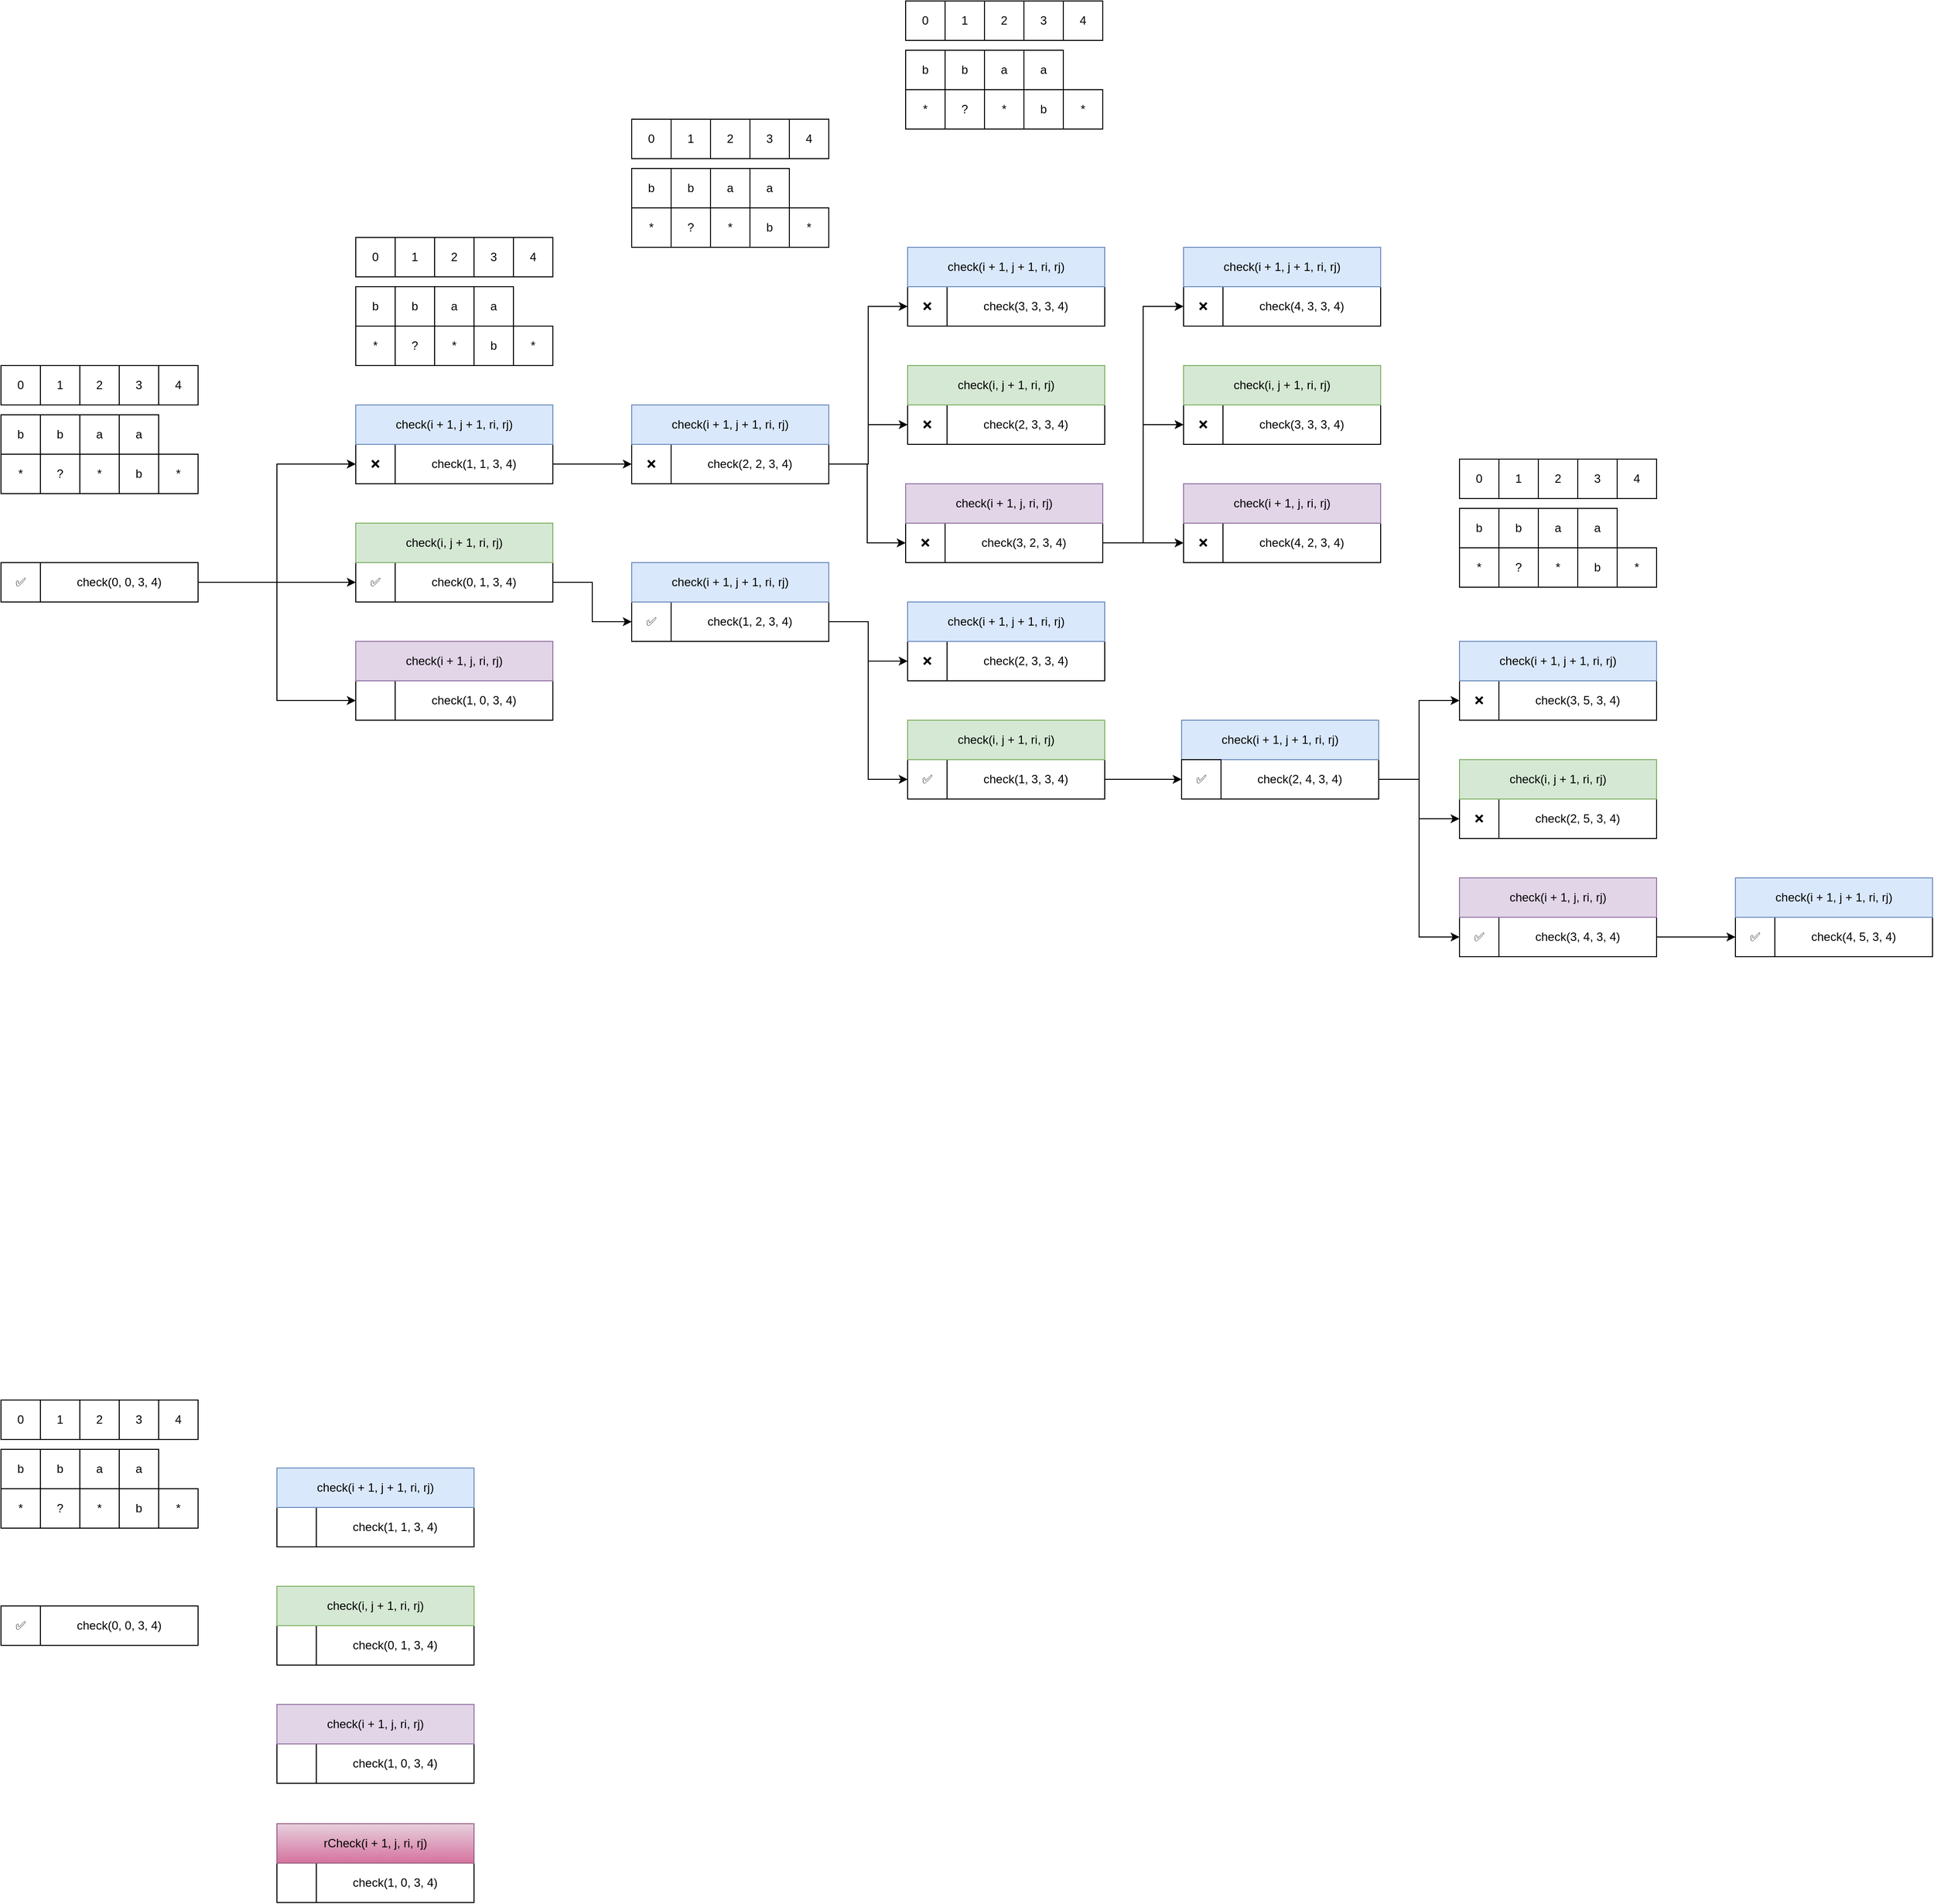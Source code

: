 <mxfile version="12.2.4" pages="1"><diagram id="3fFZJjbYvc-jSyCYeADy" name="Page-1"><mxGraphModel dx="1236" dy="875" grid="1" gridSize="10" guides="1" tooltips="1" connect="1" arrows="1" fold="1" page="1" pageScale="1" pageWidth="827" pageHeight="1169" math="0" shadow="0"><root><mxCell id="0"/><mxCell id="1" parent="0"/><mxCell id="171" style="edgeStyle=orthogonalEdgeStyle;rounded=0;orthogonalLoop=1;jettySize=auto;html=1;exitX=1;exitY=0.5;exitDx=0;exitDy=0;entryX=0;entryY=0.5;entryDx=0;entryDy=0;" edge="1" parent="1" source="150" target="152"><mxGeometry relative="1" as="geometry"/></mxCell><mxCell id="178" style="edgeStyle=orthogonalEdgeStyle;rounded=0;orthogonalLoop=1;jettySize=auto;html=1;exitX=1;exitY=0.5;exitDx=0;exitDy=0;entryX=0;entryY=0.5;entryDx=0;entryDy=0;" edge="1" parent="1" source="150" target="173"><mxGeometry relative="1" as="geometry"/></mxCell><mxCell id="179" style="edgeStyle=orthogonalEdgeStyle;rounded=0;orthogonalLoop=1;jettySize=auto;html=1;exitX=1;exitY=0.5;exitDx=0;exitDy=0;entryX=0;entryY=0.5;entryDx=0;entryDy=0;" edge="1" parent="1" source="150" target="176"><mxGeometry relative="1" as="geometry"/></mxCell><mxCell id="150" value="check(0, 0, 3, 4)" style="rounded=0;whiteSpace=wrap;html=1;" vertex="1" parent="1"><mxGeometry x="40" y="1520" width="160" height="40" as="geometry"/></mxCell><mxCell id="254" style="edgeStyle=orthogonalEdgeStyle;rounded=0;orthogonalLoop=1;jettySize=auto;html=1;exitX=1;exitY=0.5;exitDx=0;exitDy=0;entryX=0;entryY=0.5;entryDx=0;entryDy=0;" edge="1" parent="1" source="151" target="196"><mxGeometry relative="1" as="geometry"/></mxCell><mxCell id="151" value="check(1, 1, 3, 4)" style="rounded=0;whiteSpace=wrap;html=1;" vertex="1" parent="1"><mxGeometry x="400" y="1400" width="160" height="40" as="geometry"/></mxCell><mxCell id="152" value="❌" style="rounded=0;whiteSpace=wrap;html=1;" vertex="1" parent="1"><mxGeometry x="360" y="1400" width="40" height="40" as="geometry"/></mxCell><mxCell id="153" value="&lt;span style=&quot;white-space: normal&quot;&gt;✅&lt;/span&gt;" style="rounded=0;whiteSpace=wrap;html=1;" vertex="1" parent="1"><mxGeometry y="1520" width="40" height="40" as="geometry"/></mxCell><mxCell id="155" value="b" style="rounded=0;whiteSpace=wrap;html=1;" vertex="1" parent="1"><mxGeometry y="1370" width="40" height="40" as="geometry"/></mxCell><mxCell id="156" value="b" style="rounded=0;whiteSpace=wrap;html=1;" vertex="1" parent="1"><mxGeometry x="40" y="1370" width="40" height="40" as="geometry"/></mxCell><mxCell id="157" value="a" style="rounded=0;whiteSpace=wrap;html=1;" vertex="1" parent="1"><mxGeometry x="80" y="1370" width="40" height="40" as="geometry"/></mxCell><mxCell id="158" value="a" style="rounded=0;whiteSpace=wrap;html=1;" vertex="1" parent="1"><mxGeometry x="120" y="1370" width="40" height="40" as="geometry"/></mxCell><mxCell id="159" value="*" style="rounded=0;whiteSpace=wrap;html=1;" vertex="1" parent="1"><mxGeometry y="1410" width="40" height="40" as="geometry"/></mxCell><mxCell id="160" value="?" style="rounded=0;whiteSpace=wrap;html=1;" vertex="1" parent="1"><mxGeometry x="40" y="1410" width="40" height="40" as="geometry"/></mxCell><mxCell id="161" value="*" style="rounded=0;whiteSpace=wrap;html=1;" vertex="1" parent="1"><mxGeometry x="80" y="1410" width="40" height="40" as="geometry"/></mxCell><mxCell id="162" value="b" style="rounded=0;whiteSpace=wrap;html=1;" vertex="1" parent="1"><mxGeometry x="120" y="1410" width="40" height="40" as="geometry"/></mxCell><mxCell id="163" value="*" style="rounded=0;whiteSpace=wrap;html=1;direction=south;" vertex="1" parent="1"><mxGeometry x="160" y="1410" width="40" height="40" as="geometry"/></mxCell><mxCell id="164" value="0" style="rounded=0;whiteSpace=wrap;html=1;" vertex="1" parent="1"><mxGeometry y="1320" width="40" height="40" as="geometry"/></mxCell><mxCell id="165" value="1" style="rounded=0;whiteSpace=wrap;html=1;" vertex="1" parent="1"><mxGeometry x="40" y="1320" width="40" height="40" as="geometry"/></mxCell><mxCell id="166" value="2" style="rounded=0;whiteSpace=wrap;html=1;" vertex="1" parent="1"><mxGeometry x="80" y="1320" width="40" height="40" as="geometry"/></mxCell><mxCell id="167" value="3" style="rounded=0;whiteSpace=wrap;html=1;" vertex="1" parent="1"><mxGeometry x="120" y="1320" width="40" height="40" as="geometry"/></mxCell><mxCell id="168" value="4" style="rounded=0;whiteSpace=wrap;html=1;direction=south;" vertex="1" parent="1"><mxGeometry x="160" y="1320" width="40" height="40" as="geometry"/></mxCell><mxCell id="170" value="check(i + 1, j + 1, ri, rj)" style="rounded=0;whiteSpace=wrap;html=1;fillColor=#dae8fc;strokeColor=#6c8ebf;" vertex="1" parent="1"><mxGeometry x="360" y="1360" width="200" height="40" as="geometry"/></mxCell><mxCell id="255" style="edgeStyle=orthogonalEdgeStyle;rounded=0;orthogonalLoop=1;jettySize=auto;html=1;exitX=1;exitY=0.5;exitDx=0;exitDy=0;entryX=0;entryY=0.5;entryDx=0;entryDy=0;" edge="1" parent="1" source="172" target="252"><mxGeometry relative="1" as="geometry"/></mxCell><mxCell id="172" value="check(0, 1, 3, 4)" style="rounded=0;whiteSpace=wrap;html=1;" vertex="1" parent="1"><mxGeometry x="400" y="1520" width="160" height="40" as="geometry"/></mxCell><mxCell id="173" value="&lt;span style=&quot;white-space: normal&quot;&gt;✅&lt;/span&gt;" style="rounded=0;whiteSpace=wrap;html=1;" vertex="1" parent="1"><mxGeometry x="360" y="1520" width="40" height="40" as="geometry"/></mxCell><mxCell id="174" value="check(i, j + 1, ri, rj)" style="rounded=0;whiteSpace=wrap;html=1;fillColor=#d5e8d4;strokeColor=#82b366;" vertex="1" parent="1"><mxGeometry x="360" y="1480" width="200" height="40" as="geometry"/></mxCell><mxCell id="175" value="check(1, 0, 3, 4)" style="rounded=0;whiteSpace=wrap;html=1;" vertex="1" parent="1"><mxGeometry x="400" y="1640" width="160" height="40" as="geometry"/></mxCell><mxCell id="176" value="" style="rounded=0;whiteSpace=wrap;html=1;" vertex="1" parent="1"><mxGeometry x="360" y="1640" width="40" height="40" as="geometry"/></mxCell><mxCell id="177" value="check(i + 1, j, ri, rj)" style="rounded=0;whiteSpace=wrap;html=1;fillColor=#e1d5e7;strokeColor=#9673a6;" vertex="1" parent="1"><mxGeometry x="360" y="1600" width="200" height="40" as="geometry"/></mxCell><mxCell id="181" value="b" style="rounded=0;whiteSpace=wrap;html=1;" vertex="1" parent="1"><mxGeometry x="360" y="1240" width="40" height="40" as="geometry"/></mxCell><mxCell id="182" value="b" style="rounded=0;whiteSpace=wrap;html=1;" vertex="1" parent="1"><mxGeometry x="400" y="1240" width="40" height="40" as="geometry"/></mxCell><mxCell id="183" value="a" style="rounded=0;whiteSpace=wrap;html=1;" vertex="1" parent="1"><mxGeometry x="440" y="1240" width="40" height="40" as="geometry"/></mxCell><mxCell id="184" value="a" style="rounded=0;whiteSpace=wrap;html=1;" vertex="1" parent="1"><mxGeometry x="480" y="1240" width="40" height="40" as="geometry"/></mxCell><mxCell id="185" value="*" style="rounded=0;whiteSpace=wrap;html=1;" vertex="1" parent="1"><mxGeometry x="360" y="1280" width="40" height="40" as="geometry"/></mxCell><mxCell id="186" value="?" style="rounded=0;whiteSpace=wrap;html=1;" vertex="1" parent="1"><mxGeometry x="400" y="1280" width="40" height="40" as="geometry"/></mxCell><mxCell id="187" value="*" style="rounded=0;whiteSpace=wrap;html=1;" vertex="1" parent="1"><mxGeometry x="440" y="1280" width="40" height="40" as="geometry"/></mxCell><mxCell id="188" value="b" style="rounded=0;whiteSpace=wrap;html=1;" vertex="1" parent="1"><mxGeometry x="480" y="1280" width="40" height="40" as="geometry"/></mxCell><mxCell id="189" value="*" style="rounded=0;whiteSpace=wrap;html=1;direction=south;" vertex="1" parent="1"><mxGeometry x="520" y="1280" width="40" height="40" as="geometry"/></mxCell><mxCell id="190" value="0" style="rounded=0;whiteSpace=wrap;html=1;" vertex="1" parent="1"><mxGeometry x="360" y="1190" width="40" height="40" as="geometry"/></mxCell><mxCell id="191" value="1" style="rounded=0;whiteSpace=wrap;html=1;" vertex="1" parent="1"><mxGeometry x="400" y="1190" width="40" height="40" as="geometry"/></mxCell><mxCell id="192" value="2" style="rounded=0;whiteSpace=wrap;html=1;" vertex="1" parent="1"><mxGeometry x="440" y="1190" width="40" height="40" as="geometry"/></mxCell><mxCell id="193" value="3" style="rounded=0;whiteSpace=wrap;html=1;" vertex="1" parent="1"><mxGeometry x="480" y="1190" width="40" height="40" as="geometry"/></mxCell><mxCell id="194" value="4" style="rounded=0;whiteSpace=wrap;html=1;direction=south;" vertex="1" parent="1"><mxGeometry x="520" y="1190" width="40" height="40" as="geometry"/></mxCell><mxCell id="248" style="edgeStyle=orthogonalEdgeStyle;rounded=0;orthogonalLoop=1;jettySize=auto;html=1;exitX=1;exitY=0.5;exitDx=0;exitDy=0;entryX=0;entryY=0.5;entryDx=0;entryDy=0;" edge="1" parent="1" source="195" target="200"><mxGeometry relative="1" as="geometry"/></mxCell><mxCell id="249" style="edgeStyle=orthogonalEdgeStyle;rounded=0;orthogonalLoop=1;jettySize=auto;html=1;exitX=1;exitY=0.5;exitDx=0;exitDy=0;entryX=0;entryY=0.5;entryDx=0;entryDy=0;" edge="1" parent="1" source="195" target="217"><mxGeometry relative="1" as="geometry"/></mxCell><mxCell id="250" style="edgeStyle=orthogonalEdgeStyle;rounded=0;orthogonalLoop=1;jettySize=auto;html=1;exitX=1;exitY=0.5;exitDx=0;exitDy=0;entryX=0;entryY=0.5;entryDx=0;entryDy=0;" edge="1" parent="1" source="195" target="220"><mxGeometry relative="1" as="geometry"/></mxCell><mxCell id="195" value="check(2, 2, 3, 4)" style="rounded=0;whiteSpace=wrap;html=1;" vertex="1" parent="1"><mxGeometry x="680" y="1400" width="160" height="40" as="geometry"/></mxCell><mxCell id="196" value="❌" style="rounded=0;whiteSpace=wrap;html=1;" vertex="1" parent="1"><mxGeometry x="640" y="1400" width="40" height="40" as="geometry"/></mxCell><mxCell id="197" value="check(i + 1, j + 1, ri, rj)" style="rounded=0;whiteSpace=wrap;html=1;fillColor=#dae8fc;strokeColor=#6c8ebf;" vertex="1" parent="1"><mxGeometry x="640" y="1360" width="200" height="40" as="geometry"/></mxCell><mxCell id="199" value="check(3, 3, 3, 4)" style="rounded=0;whiteSpace=wrap;html=1;" vertex="1" parent="1"><mxGeometry x="960" y="1240" width="160" height="40" as="geometry"/></mxCell><mxCell id="200" value="❌" style="rounded=0;whiteSpace=wrap;html=1;" vertex="1" parent="1"><mxGeometry x="920" y="1240" width="40" height="40" as="geometry"/></mxCell><mxCell id="201" value="check(i + 1, j + 1, ri, rj)" style="rounded=0;whiteSpace=wrap;html=1;fillColor=#dae8fc;strokeColor=#6c8ebf;" vertex="1" parent="1"><mxGeometry x="920" y="1200" width="200" height="40" as="geometry"/></mxCell><mxCell id="202" value="b" style="rounded=0;whiteSpace=wrap;html=1;" vertex="1" parent="1"><mxGeometry x="640" y="1120" width="40" height="40" as="geometry"/></mxCell><mxCell id="203" value="b" style="rounded=0;whiteSpace=wrap;html=1;" vertex="1" parent="1"><mxGeometry x="680" y="1120" width="40" height="40" as="geometry"/></mxCell><mxCell id="204" value="a" style="rounded=0;whiteSpace=wrap;html=1;" vertex="1" parent="1"><mxGeometry x="720" y="1120" width="40" height="40" as="geometry"/></mxCell><mxCell id="205" value="a" style="rounded=0;whiteSpace=wrap;html=1;" vertex="1" parent="1"><mxGeometry x="760" y="1120" width="40" height="40" as="geometry"/></mxCell><mxCell id="206" value="*" style="rounded=0;whiteSpace=wrap;html=1;" vertex="1" parent="1"><mxGeometry x="640" y="1160" width="40" height="40" as="geometry"/></mxCell><mxCell id="207" value="?" style="rounded=0;whiteSpace=wrap;html=1;" vertex="1" parent="1"><mxGeometry x="680" y="1160" width="40" height="40" as="geometry"/></mxCell><mxCell id="208" value="*" style="rounded=0;whiteSpace=wrap;html=1;" vertex="1" parent="1"><mxGeometry x="720" y="1160" width="40" height="40" as="geometry"/></mxCell><mxCell id="209" value="b" style="rounded=0;whiteSpace=wrap;html=1;" vertex="1" parent="1"><mxGeometry x="760" y="1160" width="40" height="40" as="geometry"/></mxCell><mxCell id="210" value="*" style="rounded=0;whiteSpace=wrap;html=1;direction=south;" vertex="1" parent="1"><mxGeometry x="800" y="1160" width="40" height="40" as="geometry"/></mxCell><mxCell id="211" value="0" style="rounded=0;whiteSpace=wrap;html=1;" vertex="1" parent="1"><mxGeometry x="640" y="1070" width="40" height="40" as="geometry"/></mxCell><mxCell id="212" value="1" style="rounded=0;whiteSpace=wrap;html=1;" vertex="1" parent="1"><mxGeometry x="680" y="1070" width="40" height="40" as="geometry"/></mxCell><mxCell id="213" value="2" style="rounded=0;whiteSpace=wrap;html=1;" vertex="1" parent="1"><mxGeometry x="720" y="1070" width="40" height="40" as="geometry"/></mxCell><mxCell id="214" value="3" style="rounded=0;whiteSpace=wrap;html=1;" vertex="1" parent="1"><mxGeometry x="760" y="1070" width="40" height="40" as="geometry"/></mxCell><mxCell id="215" value="4" style="rounded=0;whiteSpace=wrap;html=1;direction=south;" vertex="1" parent="1"><mxGeometry x="800" y="1070" width="40" height="40" as="geometry"/></mxCell><mxCell id="216" value="check(2, 3, 3, 4)" style="rounded=0;whiteSpace=wrap;html=1;" vertex="1" parent="1"><mxGeometry x="960" y="1360" width="160" height="40" as="geometry"/></mxCell><mxCell id="217" value="❌" style="rounded=0;whiteSpace=wrap;html=1;" vertex="1" parent="1"><mxGeometry x="920" y="1360" width="40" height="40" as="geometry"/></mxCell><mxCell id="218" value="check(i, j + 1, ri, rj)" style="rounded=0;whiteSpace=wrap;html=1;fillColor=#d5e8d4;strokeColor=#82b366;" vertex="1" parent="1"><mxGeometry x="920" y="1320" width="200" height="40" as="geometry"/></mxCell><mxCell id="245" style="edgeStyle=orthogonalEdgeStyle;rounded=0;orthogonalLoop=1;jettySize=auto;html=1;exitX=1;exitY=0.5;exitDx=0;exitDy=0;entryX=0;entryY=0.5;entryDx=0;entryDy=0;" edge="1" parent="1" source="219" target="240"><mxGeometry relative="1" as="geometry"/></mxCell><mxCell id="246" style="edgeStyle=orthogonalEdgeStyle;rounded=0;orthogonalLoop=1;jettySize=auto;html=1;exitX=1;exitY=0.5;exitDx=0;exitDy=0;entryX=0;entryY=0.5;entryDx=0;entryDy=0;" edge="1" parent="1" source="219" target="243"><mxGeometry relative="1" as="geometry"/></mxCell><mxCell id="247" style="edgeStyle=orthogonalEdgeStyle;rounded=0;orthogonalLoop=1;jettySize=auto;html=1;exitX=1;exitY=0.5;exitDx=0;exitDy=0;" edge="1" parent="1" source="219" target="223"><mxGeometry relative="1" as="geometry"/></mxCell><mxCell id="219" value="check(3, 2, 3, 4)" style="rounded=0;whiteSpace=wrap;html=1;" vertex="1" parent="1"><mxGeometry x="958" y="1480" width="160" height="40" as="geometry"/></mxCell><mxCell id="220" value="❌" style="rounded=0;whiteSpace=wrap;html=1;" vertex="1" parent="1"><mxGeometry x="918" y="1480" width="40" height="40" as="geometry"/></mxCell><mxCell id="221" value="check(i + 1, j, ri, rj)" style="rounded=0;whiteSpace=wrap;html=1;fillColor=#e1d5e7;strokeColor=#9673a6;" vertex="1" parent="1"><mxGeometry x="918" y="1440" width="200" height="40" as="geometry"/></mxCell><mxCell id="222" value="check(4, 2, 3, 4)" style="rounded=0;whiteSpace=wrap;html=1;" vertex="1" parent="1"><mxGeometry x="1240" y="1480" width="160" height="40" as="geometry"/></mxCell><mxCell id="223" value="❌" style="rounded=0;whiteSpace=wrap;html=1;" vertex="1" parent="1"><mxGeometry x="1200" y="1480" width="40" height="40" as="geometry"/></mxCell><mxCell id="224" value="check(i + 1, j, ri, rj)" style="rounded=0;whiteSpace=wrap;html=1;fillColor=#e1d5e7;strokeColor=#9673a6;" vertex="1" parent="1"><mxGeometry x="1200" y="1440" width="200" height="40" as="geometry"/></mxCell><mxCell id="225" value="b" style="rounded=0;whiteSpace=wrap;html=1;" vertex="1" parent="1"><mxGeometry x="918" y="1000" width="40" height="40" as="geometry"/></mxCell><mxCell id="226" value="b" style="rounded=0;whiteSpace=wrap;html=1;" vertex="1" parent="1"><mxGeometry x="958" y="1000" width="40" height="40" as="geometry"/></mxCell><mxCell id="227" value="a" style="rounded=0;whiteSpace=wrap;html=1;" vertex="1" parent="1"><mxGeometry x="998" y="1000" width="40" height="40" as="geometry"/></mxCell><mxCell id="228" value="a" style="rounded=0;whiteSpace=wrap;html=1;" vertex="1" parent="1"><mxGeometry x="1038" y="1000" width="40" height="40" as="geometry"/></mxCell><mxCell id="229" value="*" style="rounded=0;whiteSpace=wrap;html=1;" vertex="1" parent="1"><mxGeometry x="918" y="1040" width="40" height="40" as="geometry"/></mxCell><mxCell id="230" value="?" style="rounded=0;whiteSpace=wrap;html=1;" vertex="1" parent="1"><mxGeometry x="958" y="1040" width="40" height="40" as="geometry"/></mxCell><mxCell id="231" value="*" style="rounded=0;whiteSpace=wrap;html=1;" vertex="1" parent="1"><mxGeometry x="998" y="1040" width="40" height="40" as="geometry"/></mxCell><mxCell id="232" value="b" style="rounded=0;whiteSpace=wrap;html=1;" vertex="1" parent="1"><mxGeometry x="1038" y="1040" width="40" height="40" as="geometry"/></mxCell><mxCell id="233" value="*" style="rounded=0;whiteSpace=wrap;html=1;direction=south;" vertex="1" parent="1"><mxGeometry x="1078" y="1040" width="40" height="40" as="geometry"/></mxCell><mxCell id="234" value="0" style="rounded=0;whiteSpace=wrap;html=1;" vertex="1" parent="1"><mxGeometry x="918" y="950" width="40" height="40" as="geometry"/></mxCell><mxCell id="235" value="1" style="rounded=0;whiteSpace=wrap;html=1;" vertex="1" parent="1"><mxGeometry x="958" y="950" width="40" height="40" as="geometry"/></mxCell><mxCell id="236" value="2" style="rounded=0;whiteSpace=wrap;html=1;" vertex="1" parent="1"><mxGeometry x="998" y="950" width="40" height="40" as="geometry"/></mxCell><mxCell id="237" value="3" style="rounded=0;whiteSpace=wrap;html=1;" vertex="1" parent="1"><mxGeometry x="1038" y="950" width="40" height="40" as="geometry"/></mxCell><mxCell id="238" value="4" style="rounded=0;whiteSpace=wrap;html=1;direction=south;" vertex="1" parent="1"><mxGeometry x="1078" y="950" width="40" height="40" as="geometry"/></mxCell><mxCell id="239" value="check(4, 3, 3, 4)" style="rounded=0;whiteSpace=wrap;html=1;" vertex="1" parent="1"><mxGeometry x="1240" y="1240" width="160" height="40" as="geometry"/></mxCell><mxCell id="240" value="❌" style="rounded=0;whiteSpace=wrap;html=1;" vertex="1" parent="1"><mxGeometry x="1200" y="1240" width="40" height="40" as="geometry"/></mxCell><mxCell id="241" value="check(i + 1, j + 1, ri, rj)" style="rounded=0;whiteSpace=wrap;html=1;fillColor=#dae8fc;strokeColor=#6c8ebf;" vertex="1" parent="1"><mxGeometry x="1200" y="1200" width="200" height="40" as="geometry"/></mxCell><mxCell id="242" value="check(3, 3, 3, 4)" style="rounded=0;whiteSpace=wrap;html=1;" vertex="1" parent="1"><mxGeometry x="1240" y="1360" width="160" height="40" as="geometry"/></mxCell><mxCell id="243" value="❌" style="rounded=0;whiteSpace=wrap;html=1;" vertex="1" parent="1"><mxGeometry x="1200" y="1360" width="40" height="40" as="geometry"/></mxCell><mxCell id="244" value="check(i, j + 1, ri, rj)" style="rounded=0;whiteSpace=wrap;html=1;fillColor=#d5e8d4;strokeColor=#82b366;" vertex="1" parent="1"><mxGeometry x="1200" y="1320" width="200" height="40" as="geometry"/></mxCell><mxCell id="263" style="edgeStyle=orthogonalEdgeStyle;rounded=0;orthogonalLoop=1;jettySize=auto;html=1;exitX=1;exitY=0.5;exitDx=0;exitDy=0;entryX=0;entryY=0.5;entryDx=0;entryDy=0;" edge="1" parent="1" source="251" target="258"><mxGeometry relative="1" as="geometry"/></mxCell><mxCell id="264" style="edgeStyle=orthogonalEdgeStyle;rounded=0;orthogonalLoop=1;jettySize=auto;html=1;exitX=1;exitY=0.5;exitDx=0;exitDy=0;entryX=0;entryY=0.5;entryDx=0;entryDy=0;" edge="1" parent="1" source="251" target="261"><mxGeometry relative="1" as="geometry"/></mxCell><mxCell id="251" value="check(1, 2, 3, 4)" style="rounded=0;whiteSpace=wrap;html=1;" vertex="1" parent="1"><mxGeometry x="680" y="1560" width="160" height="40" as="geometry"/></mxCell><mxCell id="252" value="&lt;span style=&quot;white-space: normal&quot;&gt;✅&lt;/span&gt;" style="rounded=0;whiteSpace=wrap;html=1;" vertex="1" parent="1"><mxGeometry x="640" y="1560" width="40" height="40" as="geometry"/></mxCell><mxCell id="253" value="check(i + 1, j + 1, ri, rj)" style="rounded=0;whiteSpace=wrap;html=1;fillColor=#dae8fc;strokeColor=#6c8ebf;" vertex="1" parent="1"><mxGeometry x="640" y="1520" width="200" height="40" as="geometry"/></mxCell><mxCell id="257" value="check(2, 3, 3, 4)" style="rounded=0;whiteSpace=wrap;html=1;" vertex="1" parent="1"><mxGeometry x="960" y="1600" width="160" height="40" as="geometry"/></mxCell><mxCell id="258" value="❌" style="rounded=0;whiteSpace=wrap;html=1;" vertex="1" parent="1"><mxGeometry x="920" y="1600" width="40" height="40" as="geometry"/></mxCell><mxCell id="259" value="check(i + 1, j + 1, ri, rj)" style="rounded=0;whiteSpace=wrap;html=1;fillColor=#dae8fc;strokeColor=#6c8ebf;" vertex="1" parent="1"><mxGeometry x="920" y="1560" width="200" height="40" as="geometry"/></mxCell><mxCell id="268" style="edgeStyle=orthogonalEdgeStyle;rounded=0;orthogonalLoop=1;jettySize=auto;html=1;exitX=1;exitY=0.5;exitDx=0;exitDy=0;entryX=0;entryY=0.5;entryDx=0;entryDy=0;" edge="1" parent="1" source="260"><mxGeometry relative="1" as="geometry"><mxPoint x="1198" y="1740" as="targetPoint"/></mxGeometry></mxCell><mxCell id="260" value="check(1, 3, 3, 4)" style="rounded=0;whiteSpace=wrap;html=1;" vertex="1" parent="1"><mxGeometry x="960" y="1720" width="160" height="40" as="geometry"/></mxCell><mxCell id="261" value="✅" style="rounded=0;whiteSpace=wrap;html=1;" vertex="1" parent="1"><mxGeometry x="920" y="1720" width="40" height="40" as="geometry"/></mxCell><mxCell id="262" value="check(i, j + 1, ri, rj)" style="rounded=0;whiteSpace=wrap;html=1;fillColor=#d5e8d4;strokeColor=#82b366;" vertex="1" parent="1"><mxGeometry x="920" y="1680" width="200" height="40" as="geometry"/></mxCell><mxCell id="298" style="edgeStyle=orthogonalEdgeStyle;rounded=0;orthogonalLoop=1;jettySize=auto;html=1;exitX=1;exitY=0.5;exitDx=0;exitDy=0;entryX=0;entryY=0.5;entryDx=0;entryDy=0;" edge="1" parent="1" source="265" target="270"><mxGeometry relative="1" as="geometry"/></mxCell><mxCell id="299" style="edgeStyle=orthogonalEdgeStyle;rounded=0;orthogonalLoop=1;jettySize=auto;html=1;exitX=1;exitY=0.5;exitDx=0;exitDy=0;entryX=0;entryY=0.5;entryDx=0;entryDy=0;" edge="1" parent="1" source="265" target="277"><mxGeometry relative="1" as="geometry"/></mxCell><mxCell id="300" style="edgeStyle=orthogonalEdgeStyle;rounded=0;orthogonalLoop=1;jettySize=auto;html=1;exitX=1;exitY=0.5;exitDx=0;exitDy=0;entryX=0;entryY=0.5;entryDx=0;entryDy=0;" edge="1" parent="1" source="265" target="280"><mxGeometry relative="1" as="geometry"/></mxCell><mxCell id="265" value="check(2, 4, 3, 4)" style="rounded=0;whiteSpace=wrap;html=1;" vertex="1" parent="1"><mxGeometry x="1238" y="1720" width="160" height="40" as="geometry"/></mxCell><mxCell id="269" value="check(3, 5, 3, 4)" style="rounded=0;whiteSpace=wrap;html=1;" vertex="1" parent="1"><mxGeometry x="1520" y="1640" width="160" height="40" as="geometry"/></mxCell><mxCell id="270" value="❌" style="rounded=0;whiteSpace=wrap;html=1;" vertex="1" parent="1"><mxGeometry x="1480" y="1640" width="40" height="40" as="geometry"/></mxCell><mxCell id="272" value="check(i + 1, j + 1, ri, rj)" style="rounded=0;whiteSpace=wrap;html=1;fillColor=#dae8fc;strokeColor=#6c8ebf;" vertex="1" parent="1"><mxGeometry x="1198" y="1680" width="200" height="40" as="geometry"/></mxCell><mxCell id="273" value="check(i + 1, j + 1, ri, rj)" style="rounded=0;whiteSpace=wrap;html=1;fillColor=#dae8fc;strokeColor=#6c8ebf;" vertex="1" parent="1"><mxGeometry x="1480" y="1600" width="200" height="40" as="geometry"/></mxCell><mxCell id="276" value="check(2, 5, 3, 4)" style="rounded=0;whiteSpace=wrap;html=1;" vertex="1" parent="1"><mxGeometry x="1520" y="1760" width="160" height="40" as="geometry"/></mxCell><mxCell id="277" value="❌" style="rounded=0;whiteSpace=wrap;html=1;" vertex="1" parent="1"><mxGeometry x="1480" y="1760" width="40" height="40" as="geometry"/></mxCell><mxCell id="278" value="check(i, j + 1, ri, rj)" style="rounded=0;whiteSpace=wrap;html=1;fillColor=#d5e8d4;strokeColor=#82b366;" vertex="1" parent="1"><mxGeometry x="1480" y="1720" width="200" height="40" as="geometry"/></mxCell><mxCell id="310" style="edgeStyle=orthogonalEdgeStyle;rounded=0;orthogonalLoop=1;jettySize=auto;html=1;exitX=1;exitY=0.5;exitDx=0;exitDy=0;entryX=0;entryY=0.5;entryDx=0;entryDy=0;" edge="1" parent="1" source="279" target="302"><mxGeometry relative="1" as="geometry"/></mxCell><mxCell id="279" value="check(3, 4, 3, 4)" style="rounded=0;whiteSpace=wrap;html=1;" vertex="1" parent="1"><mxGeometry x="1520" y="1880" width="160" height="40" as="geometry"/></mxCell><mxCell id="280" value="✅" style="rounded=0;whiteSpace=wrap;html=1;" vertex="1" parent="1"><mxGeometry x="1480" y="1880" width="40" height="40" as="geometry"/></mxCell><mxCell id="281" value="check(i + 1, j, ri, rj)" style="rounded=0;whiteSpace=wrap;html=1;fillColor=#e1d5e7;strokeColor=#9673a6;" vertex="1" parent="1"><mxGeometry x="1480" y="1840" width="200" height="40" as="geometry"/></mxCell><mxCell id="282" value="b" style="rounded=0;whiteSpace=wrap;html=1;" vertex="1" parent="1"><mxGeometry x="1480" y="1465" width="40" height="40" as="geometry"/></mxCell><mxCell id="283" value="b" style="rounded=0;whiteSpace=wrap;html=1;" vertex="1" parent="1"><mxGeometry x="1520" y="1465" width="40" height="40" as="geometry"/></mxCell><mxCell id="284" value="a" style="rounded=0;whiteSpace=wrap;html=1;" vertex="1" parent="1"><mxGeometry x="1560" y="1465" width="40" height="40" as="geometry"/></mxCell><mxCell id="285" value="a" style="rounded=0;whiteSpace=wrap;html=1;" vertex="1" parent="1"><mxGeometry x="1600" y="1465" width="40" height="40" as="geometry"/></mxCell><mxCell id="286" value="*" style="rounded=0;whiteSpace=wrap;html=1;" vertex="1" parent="1"><mxGeometry x="1480" y="1505" width="40" height="40" as="geometry"/></mxCell><mxCell id="287" value="?" style="rounded=0;whiteSpace=wrap;html=1;" vertex="1" parent="1"><mxGeometry x="1520" y="1505" width="40" height="40" as="geometry"/></mxCell><mxCell id="288" value="*" style="rounded=0;whiteSpace=wrap;html=1;" vertex="1" parent="1"><mxGeometry x="1560" y="1505" width="40" height="40" as="geometry"/></mxCell><mxCell id="289" value="b" style="rounded=0;whiteSpace=wrap;html=1;" vertex="1" parent="1"><mxGeometry x="1600" y="1505" width="40" height="40" as="geometry"/></mxCell><mxCell id="290" value="*" style="rounded=0;whiteSpace=wrap;html=1;direction=south;" vertex="1" parent="1"><mxGeometry x="1640" y="1505" width="40" height="40" as="geometry"/></mxCell><mxCell id="291" value="0" style="rounded=0;whiteSpace=wrap;html=1;" vertex="1" parent="1"><mxGeometry x="1480" y="1415" width="40" height="40" as="geometry"/></mxCell><mxCell id="292" value="1" style="rounded=0;whiteSpace=wrap;html=1;" vertex="1" parent="1"><mxGeometry x="1520" y="1415" width="40" height="40" as="geometry"/></mxCell><mxCell id="293" value="2" style="rounded=0;whiteSpace=wrap;html=1;" vertex="1" parent="1"><mxGeometry x="1560" y="1415" width="40" height="40" as="geometry"/></mxCell><mxCell id="294" value="3" style="rounded=0;whiteSpace=wrap;html=1;" vertex="1" parent="1"><mxGeometry x="1600" y="1415" width="40" height="40" as="geometry"/></mxCell><mxCell id="295" value="4" style="rounded=0;whiteSpace=wrap;html=1;direction=south;" vertex="1" parent="1"><mxGeometry x="1640" y="1415" width="40" height="40" as="geometry"/></mxCell><mxCell id="301" value="check(4, 5, 3, 4)" style="rounded=0;whiteSpace=wrap;html=1;" vertex="1" parent="1"><mxGeometry x="1800" y="1880" width="160" height="40" as="geometry"/></mxCell><mxCell id="302" value="✅" style="rounded=0;whiteSpace=wrap;html=1;" vertex="1" parent="1"><mxGeometry x="1760" y="1880" width="40" height="40" as="geometry"/></mxCell><mxCell id="303" value="check(i + 1, j + 1, ri, rj)" style="rounded=0;whiteSpace=wrap;html=1;fillColor=#dae8fc;strokeColor=#6c8ebf;" vertex="1" parent="1"><mxGeometry x="1760" y="1840" width="200" height="40" as="geometry"/></mxCell><mxCell id="311" value="✅" style="rounded=0;whiteSpace=wrap;html=1;" vertex="1" parent="1"><mxGeometry x="1198" y="1720" width="40" height="40" as="geometry"/></mxCell><mxCell id="312" value="check(0, 0, 3, 4)" style="rounded=0;whiteSpace=wrap;html=1;" vertex="1" parent="1"><mxGeometry x="40" y="2579" width="160" height="40" as="geometry"/></mxCell><mxCell id="313" value="&lt;span style=&quot;white-space: normal&quot;&gt;✅&lt;/span&gt;" style="rounded=0;whiteSpace=wrap;html=1;" vertex="1" parent="1"><mxGeometry y="2579" width="40" height="40" as="geometry"/></mxCell><mxCell id="314" value="b" style="rounded=0;whiteSpace=wrap;html=1;" vertex="1" parent="1"><mxGeometry y="2420" width="40" height="40" as="geometry"/></mxCell><mxCell id="315" value="b" style="rounded=0;whiteSpace=wrap;html=1;" vertex="1" parent="1"><mxGeometry x="40" y="2420" width="40" height="40" as="geometry"/></mxCell><mxCell id="316" value="a" style="rounded=0;whiteSpace=wrap;html=1;" vertex="1" parent="1"><mxGeometry x="80" y="2420" width="40" height="40" as="geometry"/></mxCell><mxCell id="317" value="a" style="rounded=0;whiteSpace=wrap;html=1;" vertex="1" parent="1"><mxGeometry x="120" y="2420" width="40" height="40" as="geometry"/></mxCell><mxCell id="318" value="*" style="rounded=0;whiteSpace=wrap;html=1;" vertex="1" parent="1"><mxGeometry y="2460" width="40" height="40" as="geometry"/></mxCell><mxCell id="319" value="?" style="rounded=0;whiteSpace=wrap;html=1;" vertex="1" parent="1"><mxGeometry x="40" y="2460" width="40" height="40" as="geometry"/></mxCell><mxCell id="320" value="*" style="rounded=0;whiteSpace=wrap;html=1;" vertex="1" parent="1"><mxGeometry x="80" y="2460" width="40" height="40" as="geometry"/></mxCell><mxCell id="321" value="b" style="rounded=0;whiteSpace=wrap;html=1;" vertex="1" parent="1"><mxGeometry x="120" y="2460" width="40" height="40" as="geometry"/></mxCell><mxCell id="322" value="*" style="rounded=0;whiteSpace=wrap;html=1;direction=south;" vertex="1" parent="1"><mxGeometry x="160" y="2460" width="40" height="40" as="geometry"/></mxCell><mxCell id="323" value="0" style="rounded=0;whiteSpace=wrap;html=1;" vertex="1" parent="1"><mxGeometry y="2370" width="40" height="40" as="geometry"/></mxCell><mxCell id="324" value="1" style="rounded=0;whiteSpace=wrap;html=1;" vertex="1" parent="1"><mxGeometry x="40" y="2370" width="40" height="40" as="geometry"/></mxCell><mxCell id="325" value="2" style="rounded=0;whiteSpace=wrap;html=1;" vertex="1" parent="1"><mxGeometry x="80" y="2370" width="40" height="40" as="geometry"/></mxCell><mxCell id="326" value="3" style="rounded=0;whiteSpace=wrap;html=1;" vertex="1" parent="1"><mxGeometry x="120" y="2370" width="40" height="40" as="geometry"/></mxCell><mxCell id="327" value="4" style="rounded=0;whiteSpace=wrap;html=1;direction=south;" vertex="1" parent="1"><mxGeometry x="160" y="2370" width="40" height="40" as="geometry"/></mxCell><mxCell id="328" value="check(1, 1, 3, 4)" style="rounded=0;whiteSpace=wrap;html=1;" vertex="1" parent="1"><mxGeometry x="320" y="2479" width="160" height="40" as="geometry"/></mxCell><mxCell id="329" value="" style="rounded=0;whiteSpace=wrap;html=1;" vertex="1" parent="1"><mxGeometry x="280" y="2479" width="40" height="40" as="geometry"/></mxCell><mxCell id="330" value="check(i + 1, j + 1, ri, rj)" style="rounded=0;whiteSpace=wrap;html=1;fillColor=#dae8fc;strokeColor=#6c8ebf;" vertex="1" parent="1"><mxGeometry x="280" y="2439" width="200" height="40" as="geometry"/></mxCell><mxCell id="331" value="check(0, 1, 3, 4)" style="rounded=0;whiteSpace=wrap;html=1;" vertex="1" parent="1"><mxGeometry x="320" y="2599" width="160" height="40" as="geometry"/></mxCell><mxCell id="332" value="" style="rounded=0;whiteSpace=wrap;html=1;" vertex="1" parent="1"><mxGeometry x="280" y="2599" width="40" height="40" as="geometry"/></mxCell><mxCell id="333" value="check(i, j + 1, ri, rj)" style="rounded=0;whiteSpace=wrap;html=1;fillColor=#d5e8d4;strokeColor=#82b366;" vertex="1" parent="1"><mxGeometry x="280" y="2559" width="200" height="40" as="geometry"/></mxCell><mxCell id="334" value="check(1, 0, 3, 4)" style="rounded=0;whiteSpace=wrap;html=1;" vertex="1" parent="1"><mxGeometry x="320" y="2719" width="160" height="40" as="geometry"/></mxCell><mxCell id="335" value="" style="rounded=0;whiteSpace=wrap;html=1;" vertex="1" parent="1"><mxGeometry x="280" y="2719" width="40" height="40" as="geometry"/></mxCell><mxCell id="336" value="check(i + 1, j, ri, rj)" style="rounded=0;whiteSpace=wrap;html=1;fillColor=#e1d5e7;strokeColor=#9673a6;" vertex="1" parent="1"><mxGeometry x="280" y="2679" width="200" height="40" as="geometry"/></mxCell><mxCell id="337" value="check(1, 0, 3, 4)" style="rounded=0;whiteSpace=wrap;html=1;" vertex="1" parent="1"><mxGeometry x="320" y="2840" width="160" height="40" as="geometry"/></mxCell><mxCell id="338" value="" style="rounded=0;whiteSpace=wrap;html=1;" vertex="1" parent="1"><mxGeometry x="280" y="2840" width="40" height="40" as="geometry"/></mxCell><mxCell id="339" value="rCheck(i + 1, j, ri, rj)" style="rounded=0;whiteSpace=wrap;html=1;fillColor=#e6d0de;strokeColor=#996185;gradientColor=#d5739d;" vertex="1" parent="1"><mxGeometry x="280" y="2800" width="200" height="40" as="geometry"/></mxCell></root></mxGraphModel></diagram></mxfile>